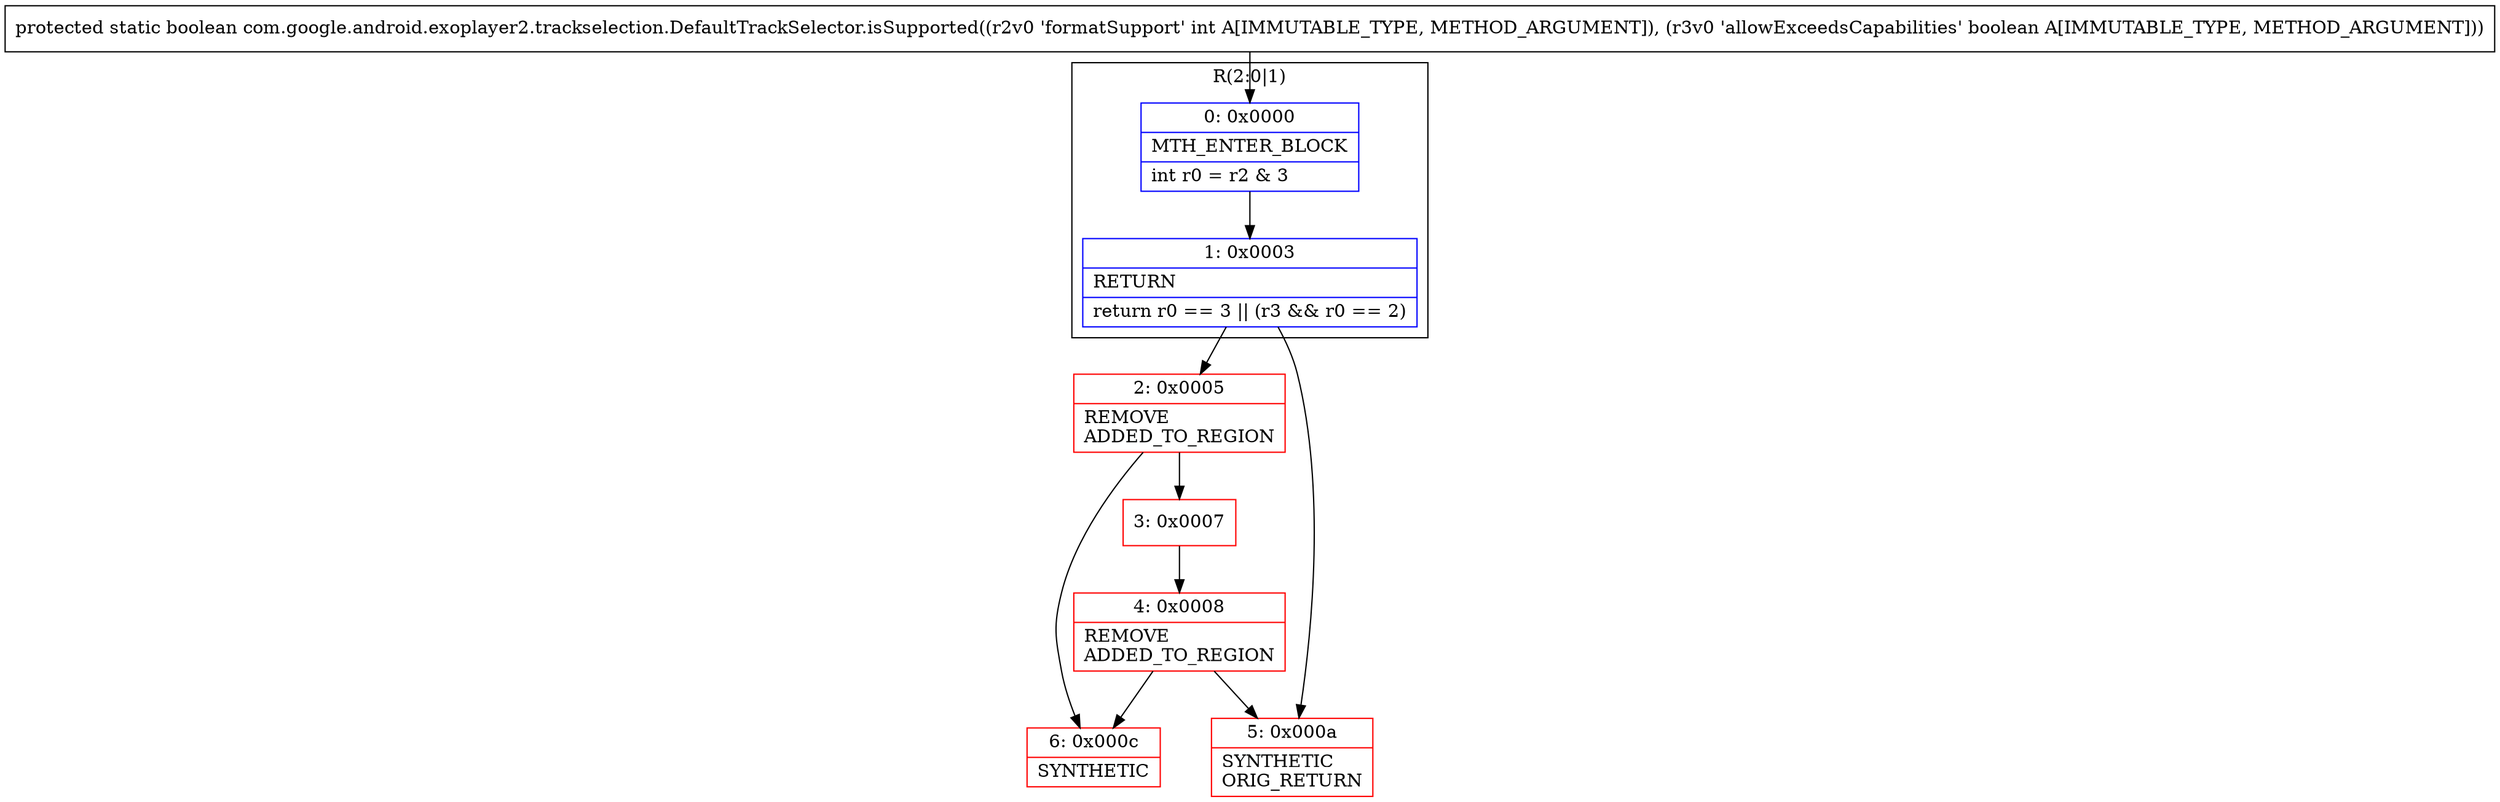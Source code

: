digraph "CFG forcom.google.android.exoplayer2.trackselection.DefaultTrackSelector.isSupported(IZ)Z" {
subgraph cluster_Region_2119495681 {
label = "R(2:0|1)";
node [shape=record,color=blue];
Node_0 [shape=record,label="{0\:\ 0x0000|MTH_ENTER_BLOCK\l|int r0 = r2 & 3\l}"];
Node_1 [shape=record,label="{1\:\ 0x0003|RETURN\l|return r0 == 3 \|\| (r3 && r0 == 2)\l}"];
}
Node_2 [shape=record,color=red,label="{2\:\ 0x0005|REMOVE\lADDED_TO_REGION\l}"];
Node_3 [shape=record,color=red,label="{3\:\ 0x0007}"];
Node_4 [shape=record,color=red,label="{4\:\ 0x0008|REMOVE\lADDED_TO_REGION\l}"];
Node_5 [shape=record,color=red,label="{5\:\ 0x000a|SYNTHETIC\lORIG_RETURN\l}"];
Node_6 [shape=record,color=red,label="{6\:\ 0x000c|SYNTHETIC\l}"];
MethodNode[shape=record,label="{protected static boolean com.google.android.exoplayer2.trackselection.DefaultTrackSelector.isSupported((r2v0 'formatSupport' int A[IMMUTABLE_TYPE, METHOD_ARGUMENT]), (r3v0 'allowExceedsCapabilities' boolean A[IMMUTABLE_TYPE, METHOD_ARGUMENT])) }"];
MethodNode -> Node_0;
Node_0 -> Node_1;
Node_1 -> Node_2;
Node_1 -> Node_5;
Node_2 -> Node_3;
Node_2 -> Node_6;
Node_3 -> Node_4;
Node_4 -> Node_5;
Node_4 -> Node_6;
}

